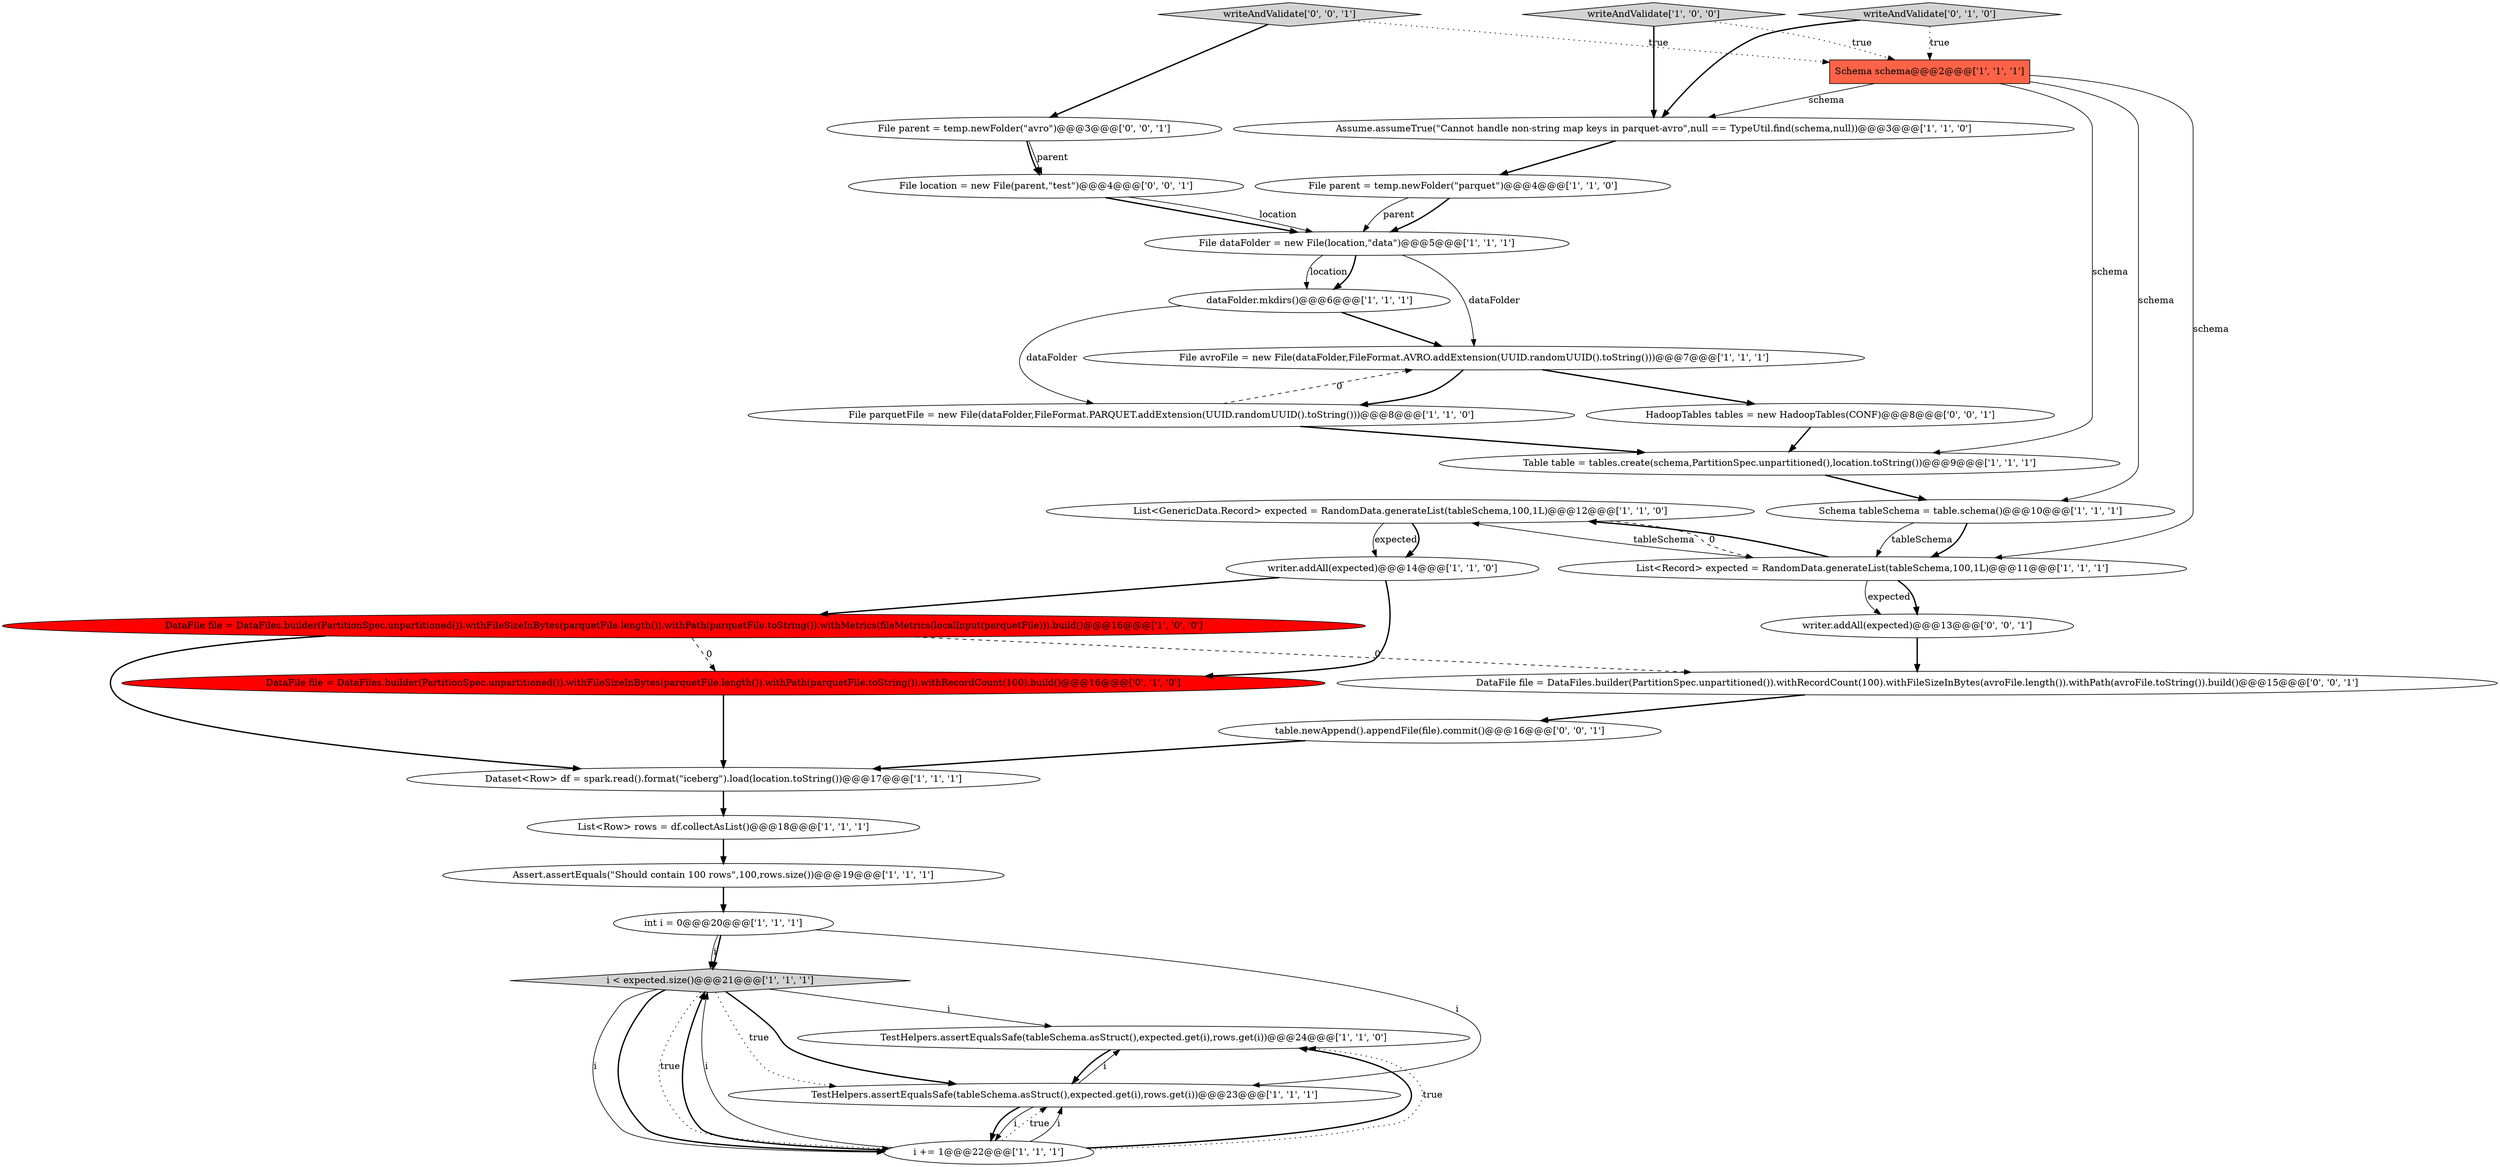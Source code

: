 digraph {
6 [style = filled, label = "DataFile file = DataFiles.builder(PartitionSpec.unpartitioned()).withFileSizeInBytes(parquetFile.length()).withPath(parquetFile.toString()).withMetrics(fileMetrics(localInput(parquetFile))).build()@@@16@@@['1', '0', '0']", fillcolor = red, shape = ellipse image = "AAA1AAABBB1BBB"];
0 [style = filled, label = "File dataFolder = new File(location,\"data\")@@@5@@@['1', '1', '1']", fillcolor = white, shape = ellipse image = "AAA0AAABBB1BBB"];
3 [style = filled, label = "Assert.assertEquals(\"Should contain 100 rows\",100,rows.size())@@@19@@@['1', '1', '1']", fillcolor = white, shape = ellipse image = "AAA0AAABBB1BBB"];
28 [style = filled, label = "DataFile file = DataFiles.builder(PartitionSpec.unpartitioned()).withRecordCount(100).withFileSizeInBytes(avroFile.length()).withPath(avroFile.toString()).build()@@@15@@@['0', '0', '1']", fillcolor = white, shape = ellipse image = "AAA0AAABBB3BBB"];
2 [style = filled, label = "writeAndValidate['1', '0', '0']", fillcolor = lightgray, shape = diamond image = "AAA0AAABBB1BBB"];
13 [style = filled, label = "TestHelpers.assertEqualsSafe(tableSchema.asStruct(),expected.get(i),rows.get(i))@@@24@@@['1', '1', '0']", fillcolor = white, shape = ellipse image = "AAA0AAABBB1BBB"];
30 [style = filled, label = "HadoopTables tables = new HadoopTables(CONF)@@@8@@@['0', '0', '1']", fillcolor = white, shape = ellipse image = "AAA0AAABBB3BBB"];
16 [style = filled, label = "File parent = temp.newFolder(\"parquet\")@@@4@@@['1', '1', '0']", fillcolor = white, shape = ellipse image = "AAA0AAABBB1BBB"];
10 [style = filled, label = "File parquetFile = new File(dataFolder,FileFormat.PARQUET.addExtension(UUID.randomUUID().toString()))@@@8@@@['1', '1', '0']", fillcolor = white, shape = ellipse image = "AAA0AAABBB1BBB"];
15 [style = filled, label = "Assume.assumeTrue(\"Cannot handle non-string map keys in parquet-avro\",null == TypeUtil.find(schema,null))@@@3@@@['1', '1', '0']", fillcolor = white, shape = ellipse image = "AAA0AAABBB1BBB"];
8 [style = filled, label = "List<Record> expected = RandomData.generateList(tableSchema,100,1L)@@@11@@@['1', '1', '1']", fillcolor = white, shape = ellipse image = "AAA0AAABBB1BBB"];
22 [style = filled, label = "DataFile file = DataFiles.builder(PartitionSpec.unpartitioned()).withFileSizeInBytes(parquetFile.length()).withPath(parquetFile.toString()).withRecordCount(100).build()@@@16@@@['0', '1', '0']", fillcolor = red, shape = ellipse image = "AAA1AAABBB2BBB"];
7 [style = filled, label = "int i = 0@@@20@@@['1', '1', '1']", fillcolor = white, shape = ellipse image = "AAA0AAABBB1BBB"];
24 [style = filled, label = "File location = new File(parent,\"test\")@@@4@@@['0', '0', '1']", fillcolor = white, shape = ellipse image = "AAA0AAABBB3BBB"];
27 [style = filled, label = "writeAndValidate['0', '0', '1']", fillcolor = lightgray, shape = diamond image = "AAA0AAABBB3BBB"];
20 [style = filled, label = "List<GenericData.Record> expected = RandomData.generateList(tableSchema,100,1L)@@@12@@@['1', '1', '0']", fillcolor = white, shape = ellipse image = "AAA0AAABBB1BBB"];
17 [style = filled, label = "i < expected.size()@@@21@@@['1', '1', '1']", fillcolor = lightgray, shape = diamond image = "AAA0AAABBB1BBB"];
9 [style = filled, label = "File avroFile = new File(dataFolder,FileFormat.AVRO.addExtension(UUID.randomUUID().toString()))@@@7@@@['1', '1', '1']", fillcolor = white, shape = ellipse image = "AAA0AAABBB1BBB"];
5 [style = filled, label = "dataFolder.mkdirs()@@@6@@@['1', '1', '1']", fillcolor = white, shape = ellipse image = "AAA0AAABBB1BBB"];
12 [style = filled, label = "i += 1@@@22@@@['1', '1', '1']", fillcolor = white, shape = ellipse image = "AAA0AAABBB1BBB"];
26 [style = filled, label = "table.newAppend().appendFile(file).commit()@@@16@@@['0', '0', '1']", fillcolor = white, shape = ellipse image = "AAA0AAABBB3BBB"];
11 [style = filled, label = "List<Row> rows = df.collectAsList()@@@18@@@['1', '1', '1']", fillcolor = white, shape = ellipse image = "AAA0AAABBB1BBB"];
23 [style = filled, label = "writeAndValidate['0', '1', '0']", fillcolor = lightgray, shape = diamond image = "AAA0AAABBB2BBB"];
29 [style = filled, label = "writer.addAll(expected)@@@13@@@['0', '0', '1']", fillcolor = white, shape = ellipse image = "AAA0AAABBB3BBB"];
25 [style = filled, label = "File parent = temp.newFolder(\"avro\")@@@3@@@['0', '0', '1']", fillcolor = white, shape = ellipse image = "AAA0AAABBB3BBB"];
4 [style = filled, label = "Schema schema@@@2@@@['1', '1', '1']", fillcolor = tomato, shape = box image = "AAA0AAABBB1BBB"];
14 [style = filled, label = "Table table = tables.create(schema,PartitionSpec.unpartitioned(),location.toString())@@@9@@@['1', '1', '1']", fillcolor = white, shape = ellipse image = "AAA0AAABBB1BBB"];
21 [style = filled, label = "writer.addAll(expected)@@@14@@@['1', '1', '0']", fillcolor = white, shape = ellipse image = "AAA0AAABBB1BBB"];
19 [style = filled, label = "Schema tableSchema = table.schema()@@@10@@@['1', '1', '1']", fillcolor = white, shape = ellipse image = "AAA0AAABBB1BBB"];
1 [style = filled, label = "Dataset<Row> df = spark.read().format(\"iceberg\").load(location.toString())@@@17@@@['1', '1', '1']", fillcolor = white, shape = ellipse image = "AAA0AAABBB1BBB"];
18 [style = filled, label = "TestHelpers.assertEqualsSafe(tableSchema.asStruct(),expected.get(i),rows.get(i))@@@23@@@['1', '1', '1']", fillcolor = white, shape = ellipse image = "AAA0AAABBB1BBB"];
18->12 [style = solid, label="i"];
16->0 [style = bold, label=""];
0->9 [style = solid, label="dataFolder"];
7->17 [style = bold, label=""];
5->9 [style = bold, label=""];
17->18 [style = dotted, label="true"];
19->8 [style = solid, label="tableSchema"];
10->14 [style = bold, label=""];
21->6 [style = bold, label=""];
24->0 [style = bold, label=""];
4->15 [style = solid, label="schema"];
26->1 [style = bold, label=""];
8->29 [style = solid, label="expected"];
12->17 [style = bold, label=""];
23->15 [style = bold, label=""];
23->4 [style = dotted, label="true"];
18->12 [style = bold, label=""];
14->19 [style = bold, label=""];
28->26 [style = bold, label=""];
7->18 [style = solid, label="i"];
9->30 [style = bold, label=""];
12->18 [style = dotted, label="true"];
5->10 [style = solid, label="dataFolder"];
9->10 [style = bold, label=""];
15->16 [style = bold, label=""];
27->4 [style = dotted, label="true"];
6->22 [style = dashed, label="0"];
19->8 [style = bold, label=""];
20->21 [style = solid, label="expected"];
1->11 [style = bold, label=""];
18->13 [style = solid, label="i"];
17->12 [style = solid, label="i"];
20->21 [style = bold, label=""];
29->28 [style = bold, label=""];
10->9 [style = dashed, label="0"];
6->1 [style = bold, label=""];
12->13 [style = bold, label=""];
7->17 [style = solid, label="i"];
25->24 [style = bold, label=""];
6->28 [style = dashed, label="0"];
4->8 [style = solid, label="schema"];
17->12 [style = bold, label=""];
24->0 [style = solid, label="location"];
8->20 [style = bold, label=""];
8->20 [style = solid, label="tableSchema"];
4->19 [style = solid, label="schema"];
12->13 [style = dotted, label="true"];
12->17 [style = solid, label="i"];
17->13 [style = solid, label="i"];
11->3 [style = bold, label=""];
3->7 [style = bold, label=""];
21->22 [style = bold, label=""];
17->12 [style = dotted, label="true"];
20->8 [style = dashed, label="0"];
0->5 [style = solid, label="location"];
2->15 [style = bold, label=""];
2->4 [style = dotted, label="true"];
25->24 [style = solid, label="parent"];
30->14 [style = bold, label=""];
4->14 [style = solid, label="schema"];
16->0 [style = solid, label="parent"];
22->1 [style = bold, label=""];
12->18 [style = solid, label="i"];
8->29 [style = bold, label=""];
27->25 [style = bold, label=""];
17->18 [style = bold, label=""];
13->18 [style = bold, label=""];
0->5 [style = bold, label=""];
}
